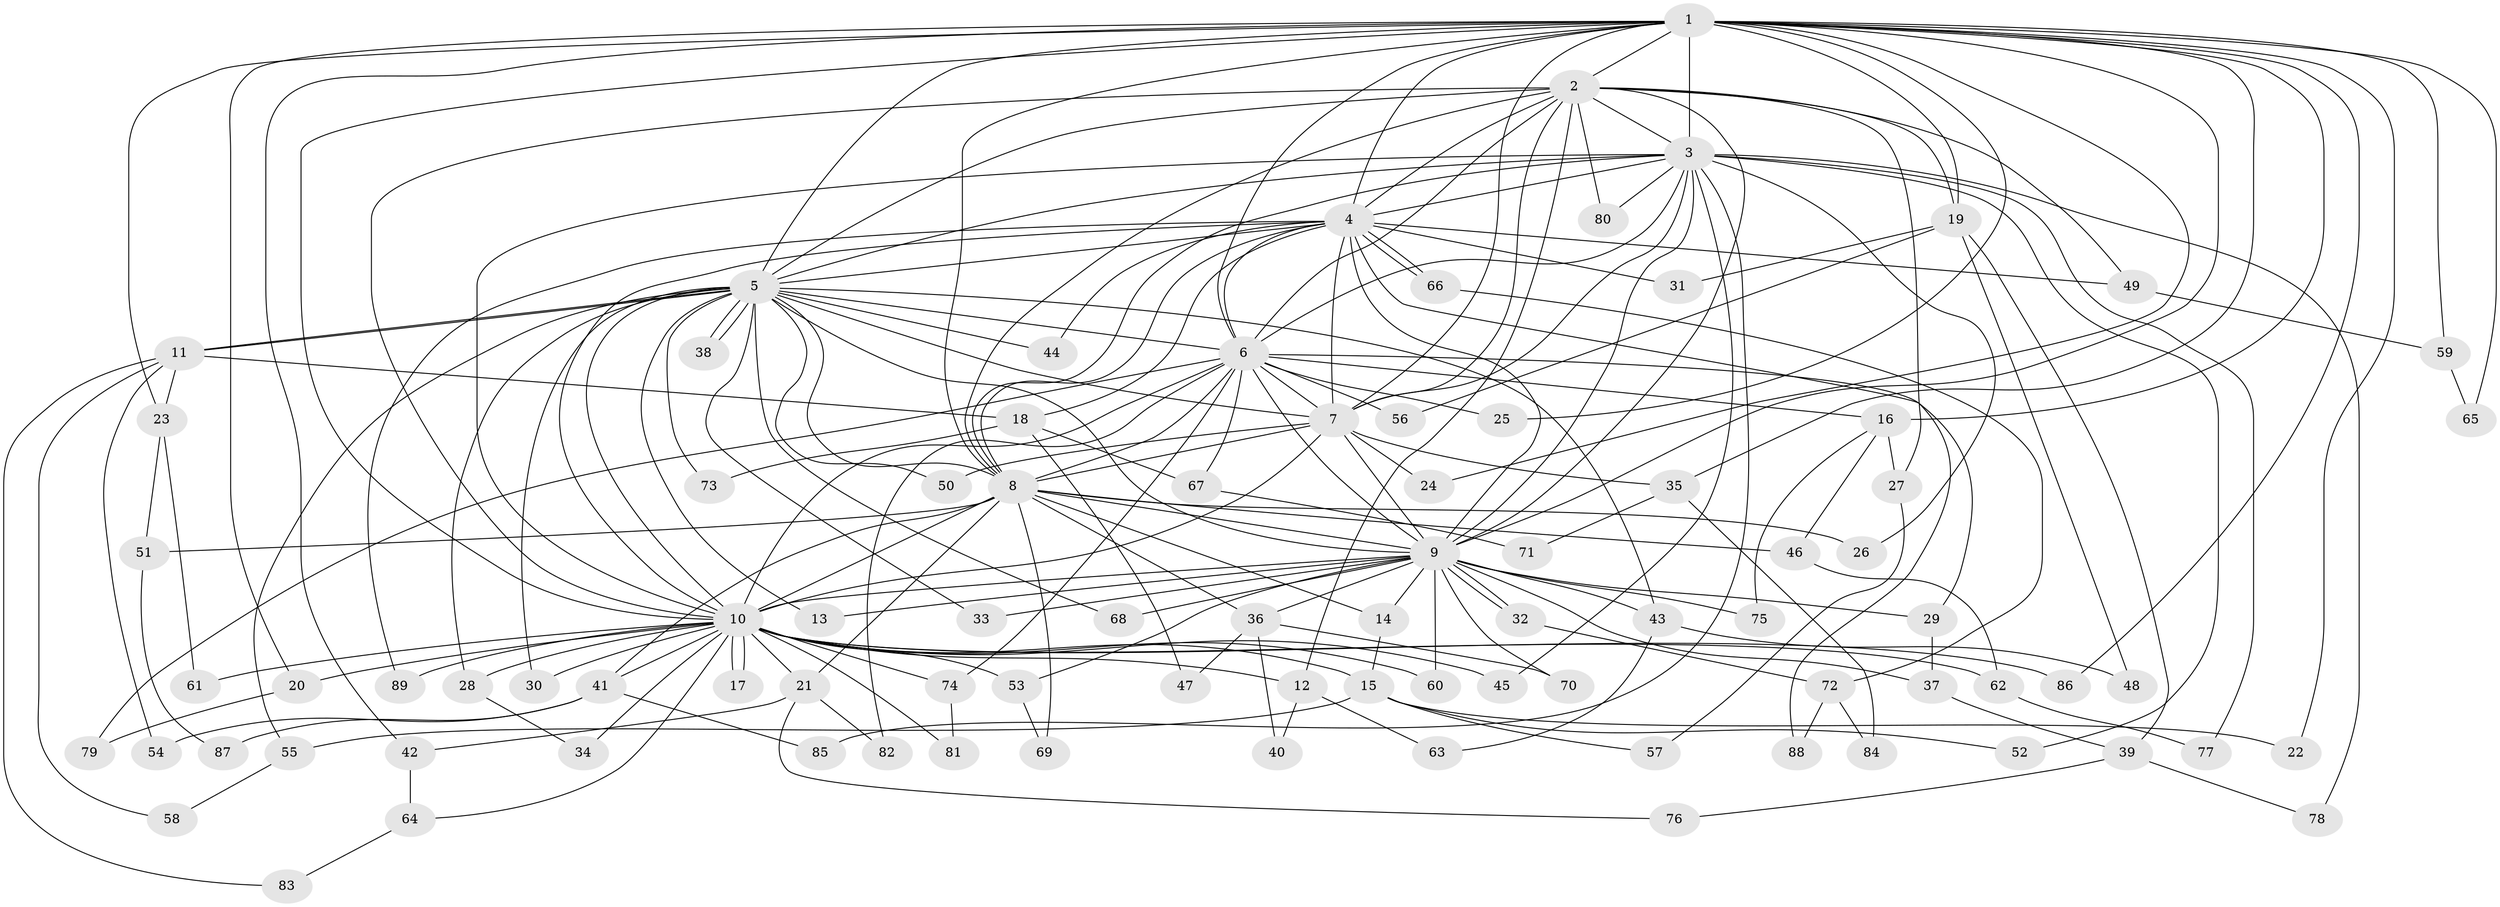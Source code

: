 // coarse degree distribution, {2: 0.18518518518518517, 11: 0.07407407407407407, 1: 0.07407407407407407, 5: 0.1111111111111111, 3: 0.2222222222222222, 7: 0.07407407407407407, 4: 0.1111111111111111, 6: 0.037037037037037035, 14: 0.07407407407407407, 15: 0.037037037037037035}
// Generated by graph-tools (version 1.1) at 2025/36/03/04/25 23:36:28]
// undirected, 89 vertices, 203 edges
graph export_dot {
  node [color=gray90,style=filled];
  1;
  2;
  3;
  4;
  5;
  6;
  7;
  8;
  9;
  10;
  11;
  12;
  13;
  14;
  15;
  16;
  17;
  18;
  19;
  20;
  21;
  22;
  23;
  24;
  25;
  26;
  27;
  28;
  29;
  30;
  31;
  32;
  33;
  34;
  35;
  36;
  37;
  38;
  39;
  40;
  41;
  42;
  43;
  44;
  45;
  46;
  47;
  48;
  49;
  50;
  51;
  52;
  53;
  54;
  55;
  56;
  57;
  58;
  59;
  60;
  61;
  62;
  63;
  64;
  65;
  66;
  67;
  68;
  69;
  70;
  71;
  72;
  73;
  74;
  75;
  76;
  77;
  78;
  79;
  80;
  81;
  82;
  83;
  84;
  85;
  86;
  87;
  88;
  89;
  1 -- 2;
  1 -- 3;
  1 -- 4;
  1 -- 5;
  1 -- 6;
  1 -- 7;
  1 -- 8;
  1 -- 9;
  1 -- 10;
  1 -- 16;
  1 -- 19;
  1 -- 20;
  1 -- 22;
  1 -- 23;
  1 -- 24;
  1 -- 25;
  1 -- 35;
  1 -- 42;
  1 -- 59;
  1 -- 65;
  1 -- 86;
  2 -- 3;
  2 -- 4;
  2 -- 5;
  2 -- 6;
  2 -- 7;
  2 -- 8;
  2 -- 9;
  2 -- 10;
  2 -- 12;
  2 -- 19;
  2 -- 27;
  2 -- 49;
  2 -- 80;
  3 -- 4;
  3 -- 5;
  3 -- 6;
  3 -- 7;
  3 -- 8;
  3 -- 9;
  3 -- 10;
  3 -- 26;
  3 -- 45;
  3 -- 52;
  3 -- 77;
  3 -- 78;
  3 -- 80;
  3 -- 85;
  4 -- 5;
  4 -- 6;
  4 -- 7;
  4 -- 8;
  4 -- 9;
  4 -- 10;
  4 -- 18;
  4 -- 31;
  4 -- 44;
  4 -- 49;
  4 -- 66;
  4 -- 66;
  4 -- 88;
  4 -- 89;
  5 -- 6;
  5 -- 7;
  5 -- 8;
  5 -- 9;
  5 -- 10;
  5 -- 11;
  5 -- 11;
  5 -- 13;
  5 -- 28;
  5 -- 30;
  5 -- 33;
  5 -- 38;
  5 -- 38;
  5 -- 43;
  5 -- 44;
  5 -- 50;
  5 -- 55;
  5 -- 68;
  5 -- 73;
  6 -- 7;
  6 -- 8;
  6 -- 9;
  6 -- 10;
  6 -- 16;
  6 -- 25;
  6 -- 29;
  6 -- 56;
  6 -- 67;
  6 -- 74;
  6 -- 79;
  6 -- 82;
  7 -- 8;
  7 -- 9;
  7 -- 10;
  7 -- 24;
  7 -- 35;
  7 -- 50;
  8 -- 9;
  8 -- 10;
  8 -- 14;
  8 -- 21;
  8 -- 26;
  8 -- 36;
  8 -- 41;
  8 -- 46;
  8 -- 51;
  8 -- 69;
  9 -- 10;
  9 -- 13;
  9 -- 14;
  9 -- 29;
  9 -- 32;
  9 -- 32;
  9 -- 33;
  9 -- 36;
  9 -- 37;
  9 -- 43;
  9 -- 53;
  9 -- 60;
  9 -- 68;
  9 -- 70;
  9 -- 75;
  10 -- 12;
  10 -- 15;
  10 -- 17;
  10 -- 17;
  10 -- 20;
  10 -- 21;
  10 -- 28;
  10 -- 30;
  10 -- 34;
  10 -- 41;
  10 -- 45;
  10 -- 53;
  10 -- 60;
  10 -- 61;
  10 -- 62;
  10 -- 64;
  10 -- 74;
  10 -- 81;
  10 -- 86;
  10 -- 89;
  11 -- 18;
  11 -- 23;
  11 -- 54;
  11 -- 58;
  11 -- 83;
  12 -- 40;
  12 -- 63;
  14 -- 15;
  15 -- 22;
  15 -- 52;
  15 -- 55;
  15 -- 57;
  16 -- 27;
  16 -- 46;
  16 -- 75;
  18 -- 47;
  18 -- 67;
  18 -- 73;
  19 -- 31;
  19 -- 39;
  19 -- 48;
  19 -- 56;
  20 -- 79;
  21 -- 42;
  21 -- 76;
  21 -- 82;
  23 -- 51;
  23 -- 61;
  27 -- 57;
  28 -- 34;
  29 -- 37;
  32 -- 72;
  35 -- 71;
  35 -- 84;
  36 -- 40;
  36 -- 47;
  36 -- 70;
  37 -- 39;
  39 -- 76;
  39 -- 78;
  41 -- 54;
  41 -- 85;
  41 -- 87;
  42 -- 64;
  43 -- 48;
  43 -- 63;
  46 -- 62;
  49 -- 59;
  51 -- 87;
  53 -- 69;
  55 -- 58;
  59 -- 65;
  62 -- 77;
  64 -- 83;
  66 -- 72;
  67 -- 71;
  72 -- 84;
  72 -- 88;
  74 -- 81;
}
